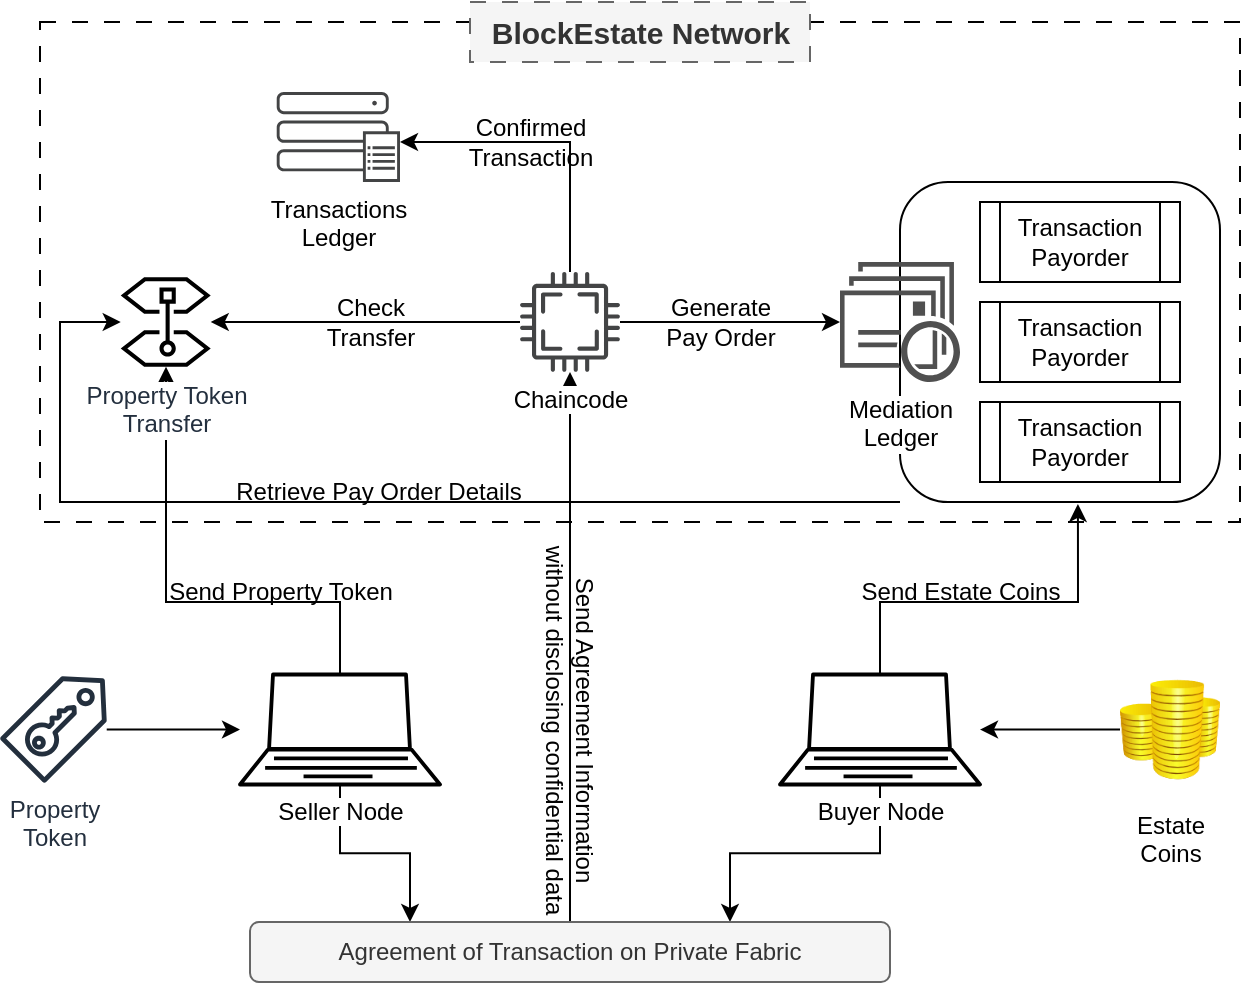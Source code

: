 <mxfile version="22.1.16" type="device" pages="3">
  <diagram name="Page-1" id="VI4ZSUTek43f8Em5VygX">
    <mxGraphModel dx="472" dy="736" grid="1" gridSize="10" guides="1" tooltips="1" connect="1" arrows="1" fold="1" page="1" pageScale="1" pageWidth="827" pageHeight="1169" math="0" shadow="0">
      <root>
        <mxCell id="0" />
        <mxCell id="1" parent="0" />
        <mxCell id="GNMlcoWQxRgUGZBqScr6-1" value="" style="rounded=0;whiteSpace=wrap;html=1;fillColor=none;dashed=1;dashPattern=8 8;labelBackgroundColor=default;" vertex="1" parent="1">
          <mxGeometry x="160" y="50" width="600" height="250" as="geometry" />
        </mxCell>
        <mxCell id="GNMlcoWQxRgUGZBqScr6-2" value="BlockEstate Network" style="text;html=1;align=center;verticalAlign=middle;resizable=0;points=[];autosize=1;strokeColor=#666666;fillColor=#f5f5f5;fontSize=15;fontStyle=1;dashed=1;dashPattern=8 8;fontColor=#333333;" vertex="1" parent="1">
          <mxGeometry x="375" y="40" width="170" height="30" as="geometry" />
        </mxCell>
        <mxCell id="GNMlcoWQxRgUGZBqScr6-10" style="edgeStyle=orthogonalEdgeStyle;rounded=0;orthogonalLoop=1;jettySize=auto;html=1;" edge="1" parent="1" source="GNMlcoWQxRgUGZBqScr6-4" target="GNMlcoWQxRgUGZBqScr6-6">
          <mxGeometry relative="1" as="geometry" />
        </mxCell>
        <mxCell id="GNMlcoWQxRgUGZBqScr6-16" style="edgeStyle=orthogonalEdgeStyle;rounded=0;orthogonalLoop=1;jettySize=auto;html=1;" edge="1" parent="1" source="GNMlcoWQxRgUGZBqScr6-4" target="GNMlcoWQxRgUGZBqScr6-15">
          <mxGeometry relative="1" as="geometry">
            <Array as="points">
              <mxPoint x="425" y="110" />
            </Array>
          </mxGeometry>
        </mxCell>
        <mxCell id="GNMlcoWQxRgUGZBqScr6-21" style="edgeStyle=orthogonalEdgeStyle;rounded=0;orthogonalLoop=1;jettySize=auto;html=1;" edge="1" parent="1" source="GNMlcoWQxRgUGZBqScr6-4" target="GNMlcoWQxRgUGZBqScr6-19">
          <mxGeometry relative="1" as="geometry" />
        </mxCell>
        <mxCell id="GNMlcoWQxRgUGZBqScr6-24" style="edgeStyle=orthogonalEdgeStyle;rounded=0;orthogonalLoop=1;jettySize=auto;html=1;exitX=0;exitY=1;exitDx=0;exitDy=0;" edge="1" parent="1" source="GNMlcoWQxRgUGZBqScr6-8" target="GNMlcoWQxRgUGZBqScr6-19">
          <mxGeometry relative="1" as="geometry">
            <Array as="points">
              <mxPoint x="170" y="290" />
              <mxPoint x="170" y="200" />
            </Array>
          </mxGeometry>
        </mxCell>
        <mxCell id="GNMlcoWQxRgUGZBqScr6-8" value="" style="rounded=1;whiteSpace=wrap;html=1;labelBackgroundColor=default;" vertex="1" parent="1">
          <mxGeometry x="590" y="130" width="160" height="160" as="geometry" />
        </mxCell>
        <mxCell id="GNMlcoWQxRgUGZBqScr6-6" value="Mediation&lt;br&gt;Ledger" style="sketch=0;pointerEvents=1;shadow=0;dashed=0;html=1;strokeColor=none;fillColor=#505050;labelPosition=center;verticalLabelPosition=bottom;verticalAlign=top;outlineConnect=0;align=center;shape=mxgraph.office.communications.queue_viewer;labelBackgroundColor=default;labelBorderColor=none;backgroundOutline=0;" vertex="1" parent="1">
          <mxGeometry x="560" y="170" width="60" height="60" as="geometry" />
        </mxCell>
        <mxCell id="GNMlcoWQxRgUGZBqScr6-11" value="Transaction&lt;br&gt;Payorder" style="shape=process;whiteSpace=wrap;html=1;backgroundOutline=1;" vertex="1" parent="1">
          <mxGeometry x="630" y="140" width="100" height="40" as="geometry" />
        </mxCell>
        <mxCell id="GNMlcoWQxRgUGZBqScr6-12" value="Transaction&lt;br&gt;Payorder" style="shape=process;whiteSpace=wrap;html=1;backgroundOutline=1;" vertex="1" parent="1">
          <mxGeometry x="630" y="190" width="100" height="40" as="geometry" />
        </mxCell>
        <mxCell id="GNMlcoWQxRgUGZBqScr6-13" value="Transaction&lt;br&gt;Payorder" style="shape=process;whiteSpace=wrap;html=1;backgroundOutline=1;" vertex="1" parent="1">
          <mxGeometry x="630" y="240" width="100" height="40" as="geometry" />
        </mxCell>
        <mxCell id="GNMlcoWQxRgUGZBqScr6-15" value="Transactions&lt;br&gt;Ledger" style="sketch=0;pointerEvents=1;shadow=0;dashed=0;html=1;strokeColor=none;fillColor=#434445;aspect=fixed;labelPosition=center;verticalLabelPosition=bottom;verticalAlign=top;align=center;outlineConnect=0;shape=mxgraph.vvd.array_manager;" vertex="1" parent="1">
          <mxGeometry x="278.36" y="85" width="61.64" height="45" as="geometry" />
        </mxCell>
        <mxCell id="GNMlcoWQxRgUGZBqScr6-17" value="Confirmed&lt;br&gt;Transaction" style="text;html=1;align=center;verticalAlign=middle;resizable=0;points=[];autosize=1;strokeColor=none;fillColor=none;" vertex="1" parent="1">
          <mxGeometry x="360" y="90" width="90" height="40" as="geometry" />
        </mxCell>
        <mxCell id="GNMlcoWQxRgUGZBqScr6-18" value="Generate&lt;br&gt;Pay Order" style="text;html=1;align=center;verticalAlign=middle;resizable=0;points=[];autosize=1;strokeColor=none;fillColor=none;" vertex="1" parent="1">
          <mxGeometry x="460" y="180" width="80" height="40" as="geometry" />
        </mxCell>
        <mxCell id="GNMlcoWQxRgUGZBqScr6-22" value="Check&lt;br&gt;Transfer" style="text;html=1;align=center;verticalAlign=middle;resizable=0;points=[];autosize=1;strokeColor=none;fillColor=none;" vertex="1" parent="1">
          <mxGeometry x="290" y="180" width="70" height="40" as="geometry" />
        </mxCell>
        <mxCell id="GNMlcoWQxRgUGZBqScr6-25" value="Retrieve Pay Order Details" style="text;html=1;align=center;verticalAlign=middle;resizable=0;points=[];autosize=1;strokeColor=none;fillColor=none;" vertex="1" parent="1">
          <mxGeometry x="244" y="270" width="170" height="30" as="geometry" />
        </mxCell>
        <mxCell id="GNMlcoWQxRgUGZBqScr6-36" style="edgeStyle=orthogonalEdgeStyle;rounded=0;orthogonalLoop=1;jettySize=auto;html=1;exitX=0.5;exitY=1;exitDx=0;exitDy=0;exitPerimeter=0;entryX=0.75;entryY=0;entryDx=0;entryDy=0;" edge="1" parent="1" source="GNMlcoWQxRgUGZBqScr6-26" target="GNMlcoWQxRgUGZBqScr6-34">
          <mxGeometry relative="1" as="geometry" />
        </mxCell>
        <mxCell id="GNMlcoWQxRgUGZBqScr6-26" value="Buyer Node" style="fontColor=#000000;verticalAlign=top;verticalLabelPosition=bottom;labelPosition=center;align=center;html=1;outlineConnect=0;fillColor=#FFFFFF;strokeColor=#000000;gradientColor=none;gradientDirection=north;strokeWidth=2;shape=mxgraph.networks.laptop;labelBackgroundColor=default;" vertex="1" parent="1">
          <mxGeometry x="530" y="376.25" width="100" height="55" as="geometry" />
        </mxCell>
        <mxCell id="GNMlcoWQxRgUGZBqScr6-32" style="edgeStyle=orthogonalEdgeStyle;rounded=0;orthogonalLoop=1;jettySize=auto;html=1;exitX=0.5;exitY=0;exitDx=0;exitDy=0;exitPerimeter=0;" edge="1" parent="1" source="GNMlcoWQxRgUGZBqScr6-27" target="GNMlcoWQxRgUGZBqScr6-19">
          <mxGeometry relative="1" as="geometry">
            <Array as="points">
              <mxPoint x="310" y="340" />
              <mxPoint x="223" y="340" />
            </Array>
          </mxGeometry>
        </mxCell>
        <mxCell id="GNMlcoWQxRgUGZBqScr6-35" style="edgeStyle=orthogonalEdgeStyle;rounded=0;orthogonalLoop=1;jettySize=auto;html=1;exitX=0.5;exitY=1;exitDx=0;exitDy=0;exitPerimeter=0;entryX=0.25;entryY=0;entryDx=0;entryDy=0;" edge="1" parent="1" source="GNMlcoWQxRgUGZBqScr6-27" target="GNMlcoWQxRgUGZBqScr6-34">
          <mxGeometry relative="1" as="geometry" />
        </mxCell>
        <mxCell id="GNMlcoWQxRgUGZBqScr6-27" value="Seller Node" style="fontColor=#000000;verticalAlign=top;verticalLabelPosition=bottom;labelPosition=center;align=center;html=1;outlineConnect=0;fillColor=#FFFFFF;strokeColor=#000000;gradientColor=none;gradientDirection=north;strokeWidth=2;shape=mxgraph.networks.laptop;labelBackgroundColor=default;" vertex="1" parent="1">
          <mxGeometry x="260" y="376.25" width="100" height="55" as="geometry" />
        </mxCell>
        <mxCell id="GNMlcoWQxRgUGZBqScr6-31" value="" style="edgeStyle=orthogonalEdgeStyle;rounded=0;orthogonalLoop=1;jettySize=auto;html=1;" edge="1" parent="1" source="GNMlcoWQxRgUGZBqScr6-28" target="GNMlcoWQxRgUGZBqScr6-26">
          <mxGeometry relative="1" as="geometry" />
        </mxCell>
        <mxCell id="GNMlcoWQxRgUGZBqScr6-28" value="Estate&lt;br&gt;Coins" style="image;html=1;image=img/lib/clip_art/finance/Coins_128x128.png" vertex="1" parent="1">
          <mxGeometry x="700" y="370" width="50" height="67.5" as="geometry" />
        </mxCell>
        <mxCell id="GNMlcoWQxRgUGZBqScr6-30" value="" style="edgeStyle=orthogonalEdgeStyle;rounded=0;orthogonalLoop=1;jettySize=auto;html=1;" edge="1" parent="1" source="GNMlcoWQxRgUGZBqScr6-29" target="GNMlcoWQxRgUGZBqScr6-27">
          <mxGeometry relative="1" as="geometry" />
        </mxCell>
        <mxCell id="GNMlcoWQxRgUGZBqScr6-29" value="Property&lt;br&gt;Token" style="sketch=0;outlineConnect=0;fontColor=#232F3E;gradientColor=none;fillColor=#232F3D;strokeColor=none;dashed=0;verticalLabelPosition=bottom;verticalAlign=top;align=center;html=1;fontSize=12;fontStyle=0;aspect=fixed;pointerEvents=1;shape=mxgraph.aws4.saml_token;" vertex="1" parent="1">
          <mxGeometry x="140" y="377.07" width="53.36" height="53.36" as="geometry" />
        </mxCell>
        <mxCell id="GNMlcoWQxRgUGZBqScr6-33" style="edgeStyle=orthogonalEdgeStyle;rounded=0;orthogonalLoop=1;jettySize=auto;html=1;exitX=0.5;exitY=0;exitDx=0;exitDy=0;exitPerimeter=0;entryX=0.556;entryY=1.006;entryDx=0;entryDy=0;entryPerimeter=0;" edge="1" parent="1" source="GNMlcoWQxRgUGZBqScr6-26" target="GNMlcoWQxRgUGZBqScr6-8">
          <mxGeometry relative="1" as="geometry">
            <Array as="points">
              <mxPoint x="580" y="340" />
              <mxPoint x="679" y="340" />
            </Array>
          </mxGeometry>
        </mxCell>
        <mxCell id="GNMlcoWQxRgUGZBqScr6-37" style="edgeStyle=orthogonalEdgeStyle;rounded=0;orthogonalLoop=1;jettySize=auto;html=1;exitX=0.5;exitY=0;exitDx=0;exitDy=0;" edge="1" parent="1" source="GNMlcoWQxRgUGZBqScr6-34" target="GNMlcoWQxRgUGZBqScr6-4">
          <mxGeometry relative="1" as="geometry" />
        </mxCell>
        <mxCell id="GNMlcoWQxRgUGZBqScr6-34" value="Agreement of Transaction on Private Fabric" style="rounded=1;whiteSpace=wrap;html=1;fillColor=#f5f5f5;fontColor=#333333;strokeColor=#666666;" vertex="1" parent="1">
          <mxGeometry x="265" y="500" width="320" height="30" as="geometry" />
        </mxCell>
        <mxCell id="GNMlcoWQxRgUGZBqScr6-19" value="Property Token&lt;br&gt;Transfer" style="sketch=0;outlineConnect=0;fontColor=#232F3E;gradientColor=none;fillColor=#000000;strokeColor=none;dashed=0;verticalLabelPosition=bottom;verticalAlign=top;align=center;html=1;fontSize=12;fontStyle=0;aspect=fixed;shape=mxgraph.aws4.mainframe_modernization_converter;labelBackgroundColor=default;" vertex="1" parent="1">
          <mxGeometry x="200.36" y="177.5" width="45" height="45" as="geometry" />
        </mxCell>
        <mxCell id="GNMlcoWQxRgUGZBqScr6-38" value="Send Agreement Information&lt;br&gt;without disclosing confidential data" style="text;html=1;align=center;verticalAlign=middle;resizable=0;points=[];autosize=1;strokeColor=none;fillColor=none;rotation=90;" vertex="1" parent="1">
          <mxGeometry x="320" y="383.75" width="210" height="40" as="geometry" />
        </mxCell>
        <mxCell id="GNMlcoWQxRgUGZBqScr6-4" value="Chaincode" style="sketch=0;pointerEvents=1;shadow=0;dashed=0;html=1;strokeColor=none;fillColor=#434445;aspect=fixed;labelPosition=center;verticalLabelPosition=bottom;verticalAlign=top;align=center;outlineConnect=0;shape=mxgraph.vvd.cpu;labelBackgroundColor=default;" vertex="1" parent="1">
          <mxGeometry x="400" y="175" width="50" height="50" as="geometry" />
        </mxCell>
        <mxCell id="GNMlcoWQxRgUGZBqScr6-39" value="Send Property Token" style="text;html=1;align=center;verticalAlign=middle;resizable=0;points=[];autosize=1;strokeColor=none;fillColor=none;" vertex="1" parent="1">
          <mxGeometry x="210" y="320" width="140" height="30" as="geometry" />
        </mxCell>
        <mxCell id="GNMlcoWQxRgUGZBqScr6-40" value="Send Estate Coins" style="text;html=1;align=center;verticalAlign=middle;resizable=0;points=[];autosize=1;strokeColor=none;fillColor=none;" vertex="1" parent="1">
          <mxGeometry x="560" y="320" width="120" height="30" as="geometry" />
        </mxCell>
      </root>
    </mxGraphModel>
  </diagram>
  <diagram id="-x4wYsaLsOVyVOMdyTsj" name="Page-2">
    <mxGraphModel dx="1434" dy="738" grid="1" gridSize="10" guides="1" tooltips="1" connect="1" arrows="1" fold="1" page="1" pageScale="1" pageWidth="827" pageHeight="1169" math="0" shadow="0">
      <root>
        <mxCell id="0" />
        <mxCell id="1" parent="0" />
        <mxCell id="puw6x5i-5qDm4TS5Osv7-1" value="Buyer" style="rounded=0;whiteSpace=wrap;html=1;fillColor=#f5f5f5;fontColor=#333333;strokeColor=#666666;" vertex="1" parent="1">
          <mxGeometry x="40" y="90" width="80" height="30" as="geometry" />
        </mxCell>
        <mxCell id="puw6x5i-5qDm4TS5Osv7-2" value="Seller" style="rounded=0;whiteSpace=wrap;html=1;fillColor=#f5f5f5;fontColor=#333333;strokeColor=#666666;" vertex="1" parent="1">
          <mxGeometry x="200" y="90" width="80" height="30" as="geometry" />
        </mxCell>
        <mxCell id="puw6x5i-5qDm4TS5Osv7-3" value="ChainCode" style="rounded=0;whiteSpace=wrap;html=1;fillColor=#f5f5f5;fontColor=#333333;strokeColor=#666666;" vertex="1" parent="1">
          <mxGeometry x="360" y="90" width="80" height="30" as="geometry" />
        </mxCell>
        <mxCell id="puw6x5i-5qDm4TS5Osv7-4" value="Property&lt;br&gt;Token" style="rounded=0;whiteSpace=wrap;html=1;fillColor=#f5f5f5;fontColor=#333333;strokeColor=#666666;" vertex="1" parent="1">
          <mxGeometry x="520" y="90" width="80" height="30" as="geometry" />
        </mxCell>
        <mxCell id="puw6x5i-5qDm4TS5Osv7-7" value="" style="endArrow=none;dashed=1;html=1;dashPattern=1 3;strokeWidth=2;rounded=0;entryX=0.5;entryY=1;entryDx=0;entryDy=0;" edge="1" parent="1" target="puw6x5i-5qDm4TS5Osv7-1">
          <mxGeometry width="50" height="50" relative="1" as="geometry">
            <mxPoint x="80" y="510" as="sourcePoint" />
            <mxPoint x="90" y="170" as="targetPoint" />
          </mxGeometry>
        </mxCell>
        <mxCell id="puw6x5i-5qDm4TS5Osv7-8" value="" style="endArrow=none;dashed=1;html=1;dashPattern=1 3;strokeWidth=2;rounded=0;entryX=0.5;entryY=1;entryDx=0;entryDy=0;" edge="1" parent="1">
          <mxGeometry width="50" height="50" relative="1" as="geometry">
            <mxPoint x="240" y="510" as="sourcePoint" />
            <mxPoint x="239.5" y="120" as="targetPoint" />
          </mxGeometry>
        </mxCell>
        <mxCell id="puw6x5i-5qDm4TS5Osv7-9" value="" style="endArrow=none;dashed=1;html=1;dashPattern=1 3;strokeWidth=2;rounded=0;entryX=0.5;entryY=1;entryDx=0;entryDy=0;" edge="1" parent="1">
          <mxGeometry width="50" height="50" relative="1" as="geometry">
            <mxPoint x="400" y="510" as="sourcePoint" />
            <mxPoint x="399.5" y="120" as="targetPoint" />
          </mxGeometry>
        </mxCell>
        <mxCell id="puw6x5i-5qDm4TS5Osv7-10" value="" style="endArrow=none;dashed=1;html=1;dashPattern=1 3;strokeWidth=2;rounded=0;entryX=0.5;entryY=1;entryDx=0;entryDy=0;" edge="1" parent="1">
          <mxGeometry width="50" height="50" relative="1" as="geometry">
            <mxPoint x="560" y="510" as="sourcePoint" />
            <mxPoint x="559.5" y="120" as="targetPoint" />
          </mxGeometry>
        </mxCell>
        <mxCell id="puw6x5i-5qDm4TS5Osv7-11" value="" style="endArrow=classic;html=1;rounded=0;" edge="1" parent="1">
          <mxGeometry width="50" height="50" relative="1" as="geometry">
            <mxPoint x="80" y="160" as="sourcePoint" />
            <mxPoint x="240" y="160" as="targetPoint" />
          </mxGeometry>
        </mxCell>
        <mxCell id="puw6x5i-5qDm4TS5Osv7-12" value="Send Proposal/Bid" style="text;html=1;align=center;verticalAlign=middle;resizable=0;points=[];autosize=1;strokeColor=none;fillColor=none;" vertex="1" parent="1">
          <mxGeometry x="90" y="140" width="120" height="30" as="geometry" />
        </mxCell>
        <mxCell id="puw6x5i-5qDm4TS5Osv7-14" value="Mediation&lt;br&gt;Ledger" style="rounded=0;whiteSpace=wrap;html=1;fillColor=#f5f5f5;fontColor=#333333;strokeColor=#666666;" vertex="1" parent="1">
          <mxGeometry x="680" y="90" width="80" height="30" as="geometry" />
        </mxCell>
        <mxCell id="puw6x5i-5qDm4TS5Osv7-15" value="" style="endArrow=none;dashed=1;html=1;dashPattern=1 3;strokeWidth=2;rounded=0;entryX=0.5;entryY=1;entryDx=0;entryDy=0;" edge="1" parent="1">
          <mxGeometry width="50" height="50" relative="1" as="geometry">
            <mxPoint x="720" y="510" as="sourcePoint" />
            <mxPoint x="719.5" y="120" as="targetPoint" />
          </mxGeometry>
        </mxCell>
        <mxCell id="puw6x5i-5qDm4TS5Osv7-16" value="" style="endArrow=none;html=1;rounded=0;startArrow=classic;startFill=1;endFill=0;" edge="1" parent="1">
          <mxGeometry width="50" height="50" relative="1" as="geometry">
            <mxPoint x="80" y="190" as="sourcePoint" />
            <mxPoint x="240" y="190" as="targetPoint" />
          </mxGeometry>
        </mxCell>
        <mxCell id="puw6x5i-5qDm4TS5Osv7-17" value="Accept Proposal/Bid" style="text;html=1;align=center;verticalAlign=middle;resizable=0;points=[];autosize=1;strokeColor=none;fillColor=none;" vertex="1" parent="1">
          <mxGeometry x="85" y="170" width="130" height="30" as="geometry" />
        </mxCell>
        <mxCell id="puw6x5i-5qDm4TS5Osv7-18" value="" style="endArrow=classic;html=1;rounded=0;" edge="1" parent="1">
          <mxGeometry width="50" height="50" relative="1" as="geometry">
            <mxPoint x="240" y="190" as="sourcePoint" />
            <mxPoint x="400" y="190" as="targetPoint" />
          </mxGeometry>
        </mxCell>
        <mxCell id="puw6x5i-5qDm4TS5Osv7-19" value="Initiate Transaction" style="text;html=1;align=center;verticalAlign=middle;resizable=0;points=[];autosize=1;strokeColor=none;fillColor=none;" vertex="1" parent="1">
          <mxGeometry x="250" y="170" width="120" height="30" as="geometry" />
        </mxCell>
        <mxCell id="puw6x5i-5qDm4TS5Osv7-20" value="" style="endArrow=none;html=1;rounded=0;startArrow=classic;startFill=1;endFill=0;" edge="1" parent="1">
          <mxGeometry width="50" height="50" relative="1" as="geometry">
            <mxPoint x="80" y="220" as="sourcePoint" />
            <mxPoint x="400" y="220" as="targetPoint" />
          </mxGeometry>
        </mxCell>
        <mxCell id="puw6x5i-5qDm4TS5Osv7-21" value="Request Coins" style="text;html=1;align=center;verticalAlign=middle;resizable=0;points=[];autosize=1;strokeColor=none;fillColor=none;" vertex="1" parent="1">
          <mxGeometry x="260" y="200" width="100" height="30" as="geometry" />
        </mxCell>
        <mxCell id="puw6x5i-5qDm4TS5Osv7-23" value="" style="endArrow=classic;html=1;rounded=0;" edge="1" parent="1">
          <mxGeometry width="50" height="50" relative="1" as="geometry">
            <mxPoint x="80" y="250" as="sourcePoint" />
            <mxPoint x="400" y="250" as="targetPoint" />
          </mxGeometry>
        </mxCell>
        <mxCell id="puw6x5i-5qDm4TS5Osv7-24" value="Confirm Coins Request" style="text;html=1;align=center;verticalAlign=middle;resizable=0;points=[];autosize=1;strokeColor=none;fillColor=none;" vertex="1" parent="1">
          <mxGeometry x="75" y="230" width="150" height="30" as="geometry" />
        </mxCell>
        <mxCell id="puw6x5i-5qDm4TS5Osv7-25" value="" style="endArrow=classic;html=1;rounded=0;" edge="1" parent="1">
          <mxGeometry width="50" height="50" relative="1" as="geometry">
            <mxPoint x="400" y="280" as="sourcePoint" />
            <mxPoint x="720" y="280" as="targetPoint" />
          </mxGeometry>
        </mxCell>
        <mxCell id="puw6x5i-5qDm4TS5Osv7-26" value="Create Pay Order" style="text;html=1;align=center;verticalAlign=middle;resizable=0;points=[];autosize=1;strokeColor=none;fillColor=none;" vertex="1" parent="1">
          <mxGeometry x="415" y="260" width="120" height="30" as="geometry" />
        </mxCell>
        <mxCell id="puw6x5i-5qDm4TS5Osv7-27" value="" style="endArrow=none;html=1;rounded=0;startArrow=classic;startFill=1;endFill=0;" edge="1" parent="1">
          <mxGeometry width="50" height="50" relative="1" as="geometry">
            <mxPoint x="240" y="310" as="sourcePoint" />
            <mxPoint x="400" y="310" as="targetPoint" />
          </mxGeometry>
        </mxCell>
        <mxCell id="puw6x5i-5qDm4TS5Osv7-28" value="Send Notification" style="text;html=1;align=center;verticalAlign=middle;resizable=0;points=[];autosize=1;strokeColor=none;fillColor=none;" vertex="1" parent="1">
          <mxGeometry x="255" y="290" width="110" height="30" as="geometry" />
        </mxCell>
        <mxCell id="puw6x5i-5qDm4TS5Osv7-29" value="" style="endArrow=classic;html=1;rounded=0;" edge="1" parent="1">
          <mxGeometry width="50" height="50" relative="1" as="geometry">
            <mxPoint x="240" y="340" as="sourcePoint" />
            <mxPoint x="400" y="340" as="targetPoint" />
          </mxGeometry>
        </mxCell>
        <mxCell id="puw6x5i-5qDm4TS5Osv7-30" value="Transfer Property Token" style="text;html=1;align=center;verticalAlign=middle;resizable=0;points=[];autosize=1;strokeColor=none;fillColor=none;" vertex="1" parent="1">
          <mxGeometry x="235" y="320" width="150" height="30" as="geometry" />
        </mxCell>
        <mxCell id="puw6x5i-5qDm4TS5Osv7-33" value="" style="endArrow=classic;html=1;rounded=0;" edge="1" parent="1">
          <mxGeometry width="50" height="50" relative="1" as="geometry">
            <mxPoint x="400" y="370" as="sourcePoint" />
            <mxPoint x="560" y="370" as="targetPoint" />
          </mxGeometry>
        </mxCell>
        <mxCell id="puw6x5i-5qDm4TS5Osv7-34" value="Create Transaction" style="text;html=1;align=center;verticalAlign=middle;resizable=0;points=[];autosize=1;strokeColor=none;fillColor=none;" vertex="1" parent="1">
          <mxGeometry x="415" y="350" width="120" height="30" as="geometry" />
        </mxCell>
        <mxCell id="puw6x5i-5qDm4TS5Osv7-40" value="" style="endArrow=classic;html=1;rounded=0;" edge="1" parent="1">
          <mxGeometry width="50" height="50" relative="1" as="geometry">
            <mxPoint x="400" y="400" as="sourcePoint" />
            <mxPoint x="720" y="400" as="targetPoint" />
          </mxGeometry>
        </mxCell>
        <mxCell id="puw6x5i-5qDm4TS5Osv7-41" value="Invoke Pay Order" style="text;html=1;align=center;verticalAlign=middle;resizable=0;points=[];autosize=1;strokeColor=none;fillColor=none;" vertex="1" parent="1">
          <mxGeometry x="415" y="380" width="120" height="30" as="geometry" />
        </mxCell>
        <mxCell id="puw6x5i-5qDm4TS5Osv7-42" value="" style="endArrow=none;html=1;rounded=0;startArrow=classic;startFill=1;endFill=0;" edge="1" parent="1">
          <mxGeometry width="50" height="50" relative="1" as="geometry">
            <mxPoint x="240" y="430" as="sourcePoint" />
            <mxPoint x="720" y="430" as="targetPoint" />
          </mxGeometry>
        </mxCell>
        <mxCell id="puw6x5i-5qDm4TS5Osv7-43" value="Transfer Coins" style="text;html=1;align=center;verticalAlign=middle;resizable=0;points=[];autosize=1;strokeColor=none;fillColor=none;" vertex="1" parent="1">
          <mxGeometry x="270" y="410" width="100" height="30" as="geometry" />
        </mxCell>
        <mxCell id="puw6x5i-5qDm4TS5Osv7-44" value="" style="endArrow=none;html=1;rounded=0;startArrow=classic;startFill=1;endFill=0;" edge="1" parent="1">
          <mxGeometry width="50" height="50" relative="1" as="geometry">
            <mxPoint x="80" y="460" as="sourcePoint" />
            <mxPoint x="560" y="460" as="targetPoint" />
          </mxGeometry>
        </mxCell>
        <mxCell id="puw6x5i-5qDm4TS5Osv7-45" value="Transfer Tokens" style="text;html=1;align=center;verticalAlign=middle;resizable=0;points=[];autosize=1;strokeColor=none;fillColor=none;" vertex="1" parent="1">
          <mxGeometry x="105" y="440" width="110" height="30" as="geometry" />
        </mxCell>
      </root>
    </mxGraphModel>
  </diagram>
  <diagram id="fTi2ObCljXV52QZhxLHV" name="Page-3">
    <mxGraphModel dx="590" dy="920" grid="1" gridSize="10" guides="1" tooltips="1" connect="1" arrows="1" fold="1" page="1" pageScale="1" pageWidth="827" pageHeight="1169" math="0" shadow="0">
      <root>
        <mxCell id="0" />
        <mxCell id="1" parent="0" />
        <mxCell id="7PFtGfZpMUjsoJku3KYA-1" value="" style="shape=flexArrow;endArrow=classic;html=1;rounded=0;endWidth=14;endSize=7.33;" edge="1" parent="1">
          <mxGeometry width="50" height="50" relative="1" as="geometry">
            <mxPoint x="40" y="320" as="sourcePoint" />
            <mxPoint x="720" y="320" as="targetPoint" />
          </mxGeometry>
        </mxCell>
        <mxCell id="7PFtGfZpMUjsoJku3KYA-2" value="BlockEstate Framework" style="edgeLabel;html=1;align=center;verticalAlign=middle;resizable=0;points=[];labelBackgroundColor=none;fontColor=default;" vertex="1" connectable="0" parent="7PFtGfZpMUjsoJku3KYA-1">
          <mxGeometry x="-0.382" y="-2" relative="1" as="geometry">
            <mxPoint x="140" y="-2" as="offset" />
          </mxGeometry>
        </mxCell>
        <mxCell id="7PFtGfZpMUjsoJku3KYA-11" style="edgeStyle=orthogonalEdgeStyle;rounded=0;orthogonalLoop=1;jettySize=auto;html=1;exitX=0.5;exitY=1;exitDx=0;exitDy=0;exitPerimeter=0;" edge="1" parent="1" source="7PFtGfZpMUjsoJku3KYA-3">
          <mxGeometry relative="1" as="geometry">
            <mxPoint x="100" y="310" as="targetPoint" />
          </mxGeometry>
        </mxCell>
        <mxCell id="7PFtGfZpMUjsoJku3KYA-14" style="edgeStyle=orthogonalEdgeStyle;rounded=0;orthogonalLoop=1;jettySize=auto;html=1;exitX=0.5;exitY=1;exitDx=0;exitDy=0;exitPerimeter=0;" edge="1" parent="1" source="7PFtGfZpMUjsoJku3KYA-5">
          <mxGeometry relative="1" as="geometry">
            <mxPoint x="180" y="310" as="targetPoint" />
          </mxGeometry>
        </mxCell>
        <mxCell id="7PFtGfZpMUjsoJku3KYA-5" value="Seller" style="verticalLabelPosition=bottom;sketch=0;html=1;fillColor=#000000;strokeColor=#ffffff;verticalAlign=top;align=center;points=[[0,0.5,0],[0.125,0.25,0],[0.25,0,0],[0.5,0,0],[0.75,0,0],[0.875,0.25,0],[1,0.5,0],[0.875,0.75,0],[0.75,1,0],[0.5,1,0],[0.125,0.75,0]];pointerEvents=1;shape=mxgraph.cisco_safe.compositeIcon;bgIcon=ellipse;resIcon=mxgraph.cisco_safe.design.user;labelBackgroundColor=default;" vertex="1" parent="1">
          <mxGeometry x="160" y="200" width="40" height="40" as="geometry" />
        </mxCell>
        <mxCell id="7PFtGfZpMUjsoJku3KYA-28" style="edgeStyle=orthogonalEdgeStyle;rounded=0;orthogonalLoop=1;jettySize=auto;html=1;exitX=0.5;exitY=0;exitDx=0;exitDy=0;exitPerimeter=0;" edge="1" parent="1" source="7PFtGfZpMUjsoJku3KYA-6">
          <mxGeometry relative="1" as="geometry">
            <mxPoint x="140" y="180" as="targetPoint" />
            <Array as="points">
              <mxPoint x="260" y="140" />
              <mxPoint x="140" y="140" />
            </Array>
          </mxGeometry>
        </mxCell>
        <mxCell id="7PFtGfZpMUjsoJku3KYA-6" value="Broker" style="verticalLabelPosition=bottom;sketch=0;html=1;fillColor=#000000;strokeColor=#ffffff;verticalAlign=top;align=center;points=[[0,0.5,0],[0.125,0.25,0],[0.25,0,0],[0.5,0,0],[0.75,0,0],[0.875,0.25,0],[1,0.5,0],[0.875,0.75,0],[0.75,1,0],[0.5,1,0],[0.125,0.75,0]];pointerEvents=1;shape=mxgraph.cisco_safe.compositeIcon;bgIcon=ellipse;resIcon=mxgraph.cisco_safe.design.user;" vertex="1" parent="1">
          <mxGeometry x="240" y="160" width="40" height="40" as="geometry" />
        </mxCell>
        <mxCell id="7PFtGfZpMUjsoJku3KYA-36" style="edgeStyle=orthogonalEdgeStyle;rounded=0;orthogonalLoop=1;jettySize=auto;html=1;exitX=0.5;exitY=0;exitDx=0;exitDy=0;exitPerimeter=0;" edge="1" parent="1" source="7PFtGfZpMUjsoJku3KYA-7">
          <mxGeometry relative="1" as="geometry">
            <mxPoint x="140" y="180" as="targetPoint" />
            <Array as="points">
              <mxPoint x="340" y="130" />
              <mxPoint x="140" y="130" />
            </Array>
          </mxGeometry>
        </mxCell>
        <mxCell id="7PFtGfZpMUjsoJku3KYA-7" value="Bank" style="verticalLabelPosition=bottom;sketch=0;html=1;fillColor=#000000;strokeColor=#ffffff;verticalAlign=top;align=center;points=[[0,0.5,0],[0.125,0.25,0],[0.25,0,0],[0.5,0,0],[0.75,0,0],[0.875,0.25,0],[1,0.5,0],[0.875,0.75,0],[0.75,1,0],[0.5,1,0],[0.125,0.75,0]];pointerEvents=1;shape=mxgraph.cisco_safe.compositeIcon;bgIcon=ellipse;resIcon=mxgraph.cisco_safe.design.user;" vertex="1" parent="1">
          <mxGeometry x="320" y="160" width="40" height="40" as="geometry" />
        </mxCell>
        <mxCell id="7PFtGfZpMUjsoJku3KYA-15" style="edgeStyle=orthogonalEdgeStyle;rounded=0;orthogonalLoop=1;jettySize=auto;html=1;exitX=0.5;exitY=0;exitDx=0;exitDy=0;exitPerimeter=0;" edge="1" parent="1" source="7PFtGfZpMUjsoJku3KYA-8">
          <mxGeometry relative="1" as="geometry">
            <mxPoint x="420" y="330" as="targetPoint" />
          </mxGeometry>
        </mxCell>
        <mxCell id="7PFtGfZpMUjsoJku3KYA-8" value="Land&lt;br&gt;Registry" style="verticalLabelPosition=bottom;sketch=0;html=1;fillColor=#000000;strokeColor=#ffffff;verticalAlign=top;align=center;points=[[0,0.5,0],[0.125,0.25,0],[0.25,0,0],[0.5,0,0],[0.75,0,0],[0.875,0.25,0],[1,0.5,0],[0.875,0.75,0],[0.75,1,0],[0.5,1,0],[0.125,0.75,0]];pointerEvents=1;shape=mxgraph.cisco_safe.compositeIcon;bgIcon=ellipse;resIcon=mxgraph.cisco_safe.design.user;" vertex="1" parent="1">
          <mxGeometry x="400" y="400" width="40" height="40" as="geometry" />
        </mxCell>
        <mxCell id="7PFtGfZpMUjsoJku3KYA-16" style="edgeStyle=orthogonalEdgeStyle;rounded=0;orthogonalLoop=1;jettySize=auto;html=1;exitX=0.5;exitY=0;exitDx=0;exitDy=0;exitPerimeter=0;" edge="1" parent="1" source="7PFtGfZpMUjsoJku3KYA-9">
          <mxGeometry relative="1" as="geometry">
            <mxPoint x="500" y="330" as="targetPoint" />
          </mxGeometry>
        </mxCell>
        <mxCell id="7PFtGfZpMUjsoJku3KYA-9" value="State" style="verticalLabelPosition=bottom;sketch=0;html=1;fillColor=#000000;strokeColor=#ffffff;verticalAlign=top;align=center;points=[[0,0.5,0],[0.125,0.25,0],[0.25,0,0],[0.5,0,0],[0.75,0,0],[0.875,0.25,0],[1,0.5,0],[0.875,0.75,0],[0.75,1,0],[0.5,1,0],[0.125,0.75,0]];pointerEvents=1;shape=mxgraph.cisco_safe.compositeIcon;bgIcon=ellipse;resIcon=mxgraph.cisco_safe.design.user;" vertex="1" parent="1">
          <mxGeometry x="480" y="400" width="40" height="40" as="geometry" />
        </mxCell>
        <mxCell id="7PFtGfZpMUjsoJku3KYA-17" style="edgeStyle=orthogonalEdgeStyle;rounded=0;orthogonalLoop=1;jettySize=auto;html=1;exitX=0.5;exitY=0;exitDx=0;exitDy=0;exitPerimeter=0;" edge="1" parent="1" source="7PFtGfZpMUjsoJku3KYA-10">
          <mxGeometry relative="1" as="geometry">
            <mxPoint x="580.444" y="330" as="targetPoint" />
          </mxGeometry>
        </mxCell>
        <mxCell id="7PFtGfZpMUjsoJku3KYA-10" value="Currency&lt;br&gt;Exchange" style="verticalLabelPosition=bottom;sketch=0;html=1;fillColor=#000000;strokeColor=#ffffff;verticalAlign=top;align=center;points=[[0,0.5,0],[0.125,0.25,0],[0.25,0,0],[0.5,0,0],[0.75,0,0],[0.875,0.25,0],[1,0.5,0],[0.875,0.75,0],[0.75,1,0],[0.5,1,0],[0.125,0.75,0]];pointerEvents=1;shape=mxgraph.cisco_safe.compositeIcon;bgIcon=ellipse;resIcon=mxgraph.cisco_safe.design.user;" vertex="1" parent="1">
          <mxGeometry x="560" y="400" width="40" height="40" as="geometry" />
        </mxCell>
        <mxCell id="7PFtGfZpMUjsoJku3KYA-20" value="" style="shape=cross;whiteSpace=wrap;html=1;size=0.046;rotation=45;fillColor=#FF0000;strokeColor=#FF0000;" vertex="1" parent="1">
          <mxGeometry x="235" y="155" width="50" height="50" as="geometry" />
        </mxCell>
        <mxCell id="7PFtGfZpMUjsoJku3KYA-24" value="" style="shape=cross;whiteSpace=wrap;html=1;size=0.046;rotation=45;fillColor=#FF0000;strokeColor=#FF0000;" vertex="1" parent="1">
          <mxGeometry x="315" y="155" width="50" height="50" as="geometry" />
        </mxCell>
        <mxCell id="7PFtGfZpMUjsoJku3KYA-3" value="Buyer" style="verticalLabelPosition=bottom;sketch=0;html=1;fillColor=#000000;strokeColor=#ffffff;verticalAlign=top;align=center;points=[[0,0.5,0],[0.125,0.25,0],[0.25,0,0],[0.5,0,0],[0.75,0,0],[0.875,0.25,0],[1,0.5,0],[0.875,0.75,0],[0.75,1,0],[0.5,1,0],[0.125,0.75,0]];pointerEvents=1;shape=mxgraph.cisco_safe.compositeIcon;bgIcon=ellipse;resIcon=mxgraph.cisco_safe.design.user;labelBackgroundColor=default;" vertex="1" parent="1">
          <mxGeometry x="80" y="200" width="40" height="40" as="geometry" />
        </mxCell>
        <mxCell id="7PFtGfZpMUjsoJku3KYA-27" style="edgeStyle=orthogonalEdgeStyle;rounded=0;orthogonalLoop=1;jettySize=auto;html=1;exitX=0.5;exitY=0;exitDx=0;exitDy=0;exitPerimeter=0;entryX=0.5;entryY=0;entryDx=0;entryDy=0;entryPerimeter=0;" edge="1" parent="1" source="7PFtGfZpMUjsoJku3KYA-3" target="7PFtGfZpMUjsoJku3KYA-5">
          <mxGeometry relative="1" as="geometry" />
        </mxCell>
        <mxCell id="7PFtGfZpMUjsoJku3KYA-29" value="transaction" style="text;html=1;align=center;verticalAlign=middle;resizable=0;points=[];autosize=1;strokeColor=none;fillColor=none;" vertex="1" parent="1">
          <mxGeometry x="100" y="175" width="80" height="30" as="geometry" />
        </mxCell>
        <mxCell id="7PFtGfZpMUjsoJku3KYA-30" value="commission/mistrust/fraud/risk" style="text;html=1;align=center;verticalAlign=middle;resizable=0;points=[];autosize=1;strokeColor=none;fillColor=none;" vertex="1" parent="1">
          <mxGeometry x="132.5" y="120" width="180" height="30" as="geometry" />
        </mxCell>
        <mxCell id="7PFtGfZpMUjsoJku3KYA-35" value="" style="shape=cross;whiteSpace=wrap;html=1;size=0.046;rotation=45;fillColor=#FF0000;strokeColor=#FF0000;" vertex="1" parent="1">
          <mxGeometry x="132.5" y="150" width="15" height="15" as="geometry" />
        </mxCell>
        <mxCell id="7PFtGfZpMUjsoJku3KYA-40" value="secure and&lt;br style=&quot;font-size: 9px;&quot;&gt;convenient&amp;nbsp;&lt;br style=&quot;font-size: 9px;&quot;&gt;property&lt;br style=&quot;font-size: 9px;&quot;&gt;acquisition" style="text;html=1;align=center;verticalAlign=middle;resizable=0;points=[];autosize=1;strokeColor=none;fillColor=none;fontSize=9;" vertex="1" parent="1">
          <mxGeometry x="65" y="325" width="70" height="60" as="geometry" />
        </mxCell>
        <mxCell id="7PFtGfZpMUjsoJku3KYA-41" value="safe and&lt;br style=&quot;font-size: 9px;&quot;&gt;risk-free&lt;br style=&quot;font-size: 9px;&quot;&gt;sale and&lt;br style=&quot;font-size: 9px;&quot;&gt;funds" style="text;html=1;align=center;verticalAlign=middle;resizable=0;points=[];autosize=1;strokeColor=none;fillColor=none;fontSize=9;" vertex="1" parent="1">
          <mxGeometry x="150" y="325" width="60" height="60" as="geometry" />
        </mxCell>
        <mxCell id="7PFtGfZpMUjsoJku3KYA-42" value="mediation parties are removed&lt;br style=&quot;font-size: 9px;&quot;&gt;from the blockchain network&lt;br style=&quot;font-size: 9px;&quot;&gt;creating a trust-less environment&lt;br style=&quot;font-size: 9px;&quot;&gt;and avoiding unnecessary delays,&lt;br style=&quot;font-size: 9px;&quot;&gt;fee and other risks" style="text;html=1;align=center;verticalAlign=middle;resizable=0;points=[];autosize=1;strokeColor=none;fillColor=none;fontSize=9;" vertex="1" parent="1">
          <mxGeometry x="220" y="215" width="160" height="70" as="geometry" />
        </mxCell>
        <mxCell id="7PFtGfZpMUjsoJku3KYA-43" value="authorities like land registry, state and&amp;nbsp;&lt;br&gt;currency exchange can gain information&lt;br&gt;about transactions and property ownership&lt;br&gt;and verify the transaction from ledger&lt;br&gt;reducing chances of fraud" style="text;html=1;align=center;verticalAlign=middle;resizable=0;points=[];autosize=1;strokeColor=none;fillColor=none;fontSize=9;" vertex="1" parent="1">
          <mxGeometry x="414" y="240" width="190" height="70" as="geometry" />
        </mxCell>
      </root>
    </mxGraphModel>
  </diagram>
</mxfile>

